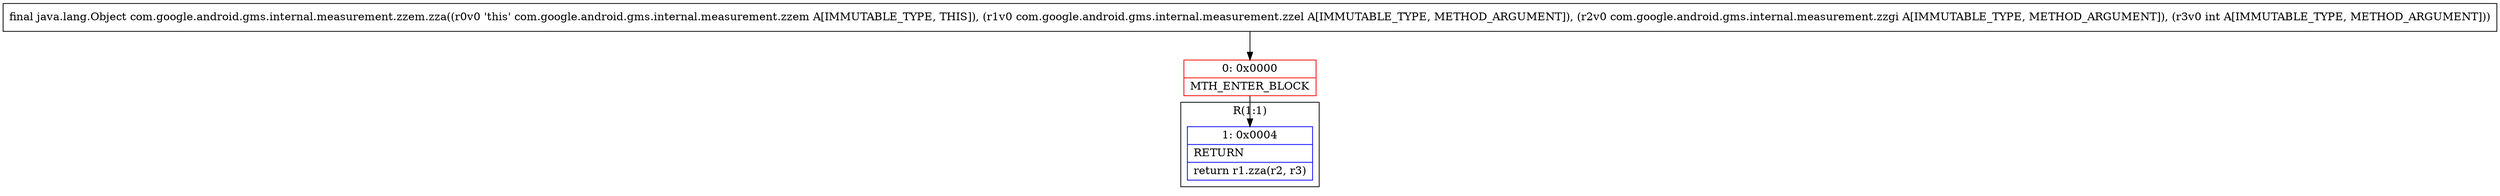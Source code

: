 digraph "CFG forcom.google.android.gms.internal.measurement.zzem.zza(Lcom\/google\/android\/gms\/internal\/measurement\/zzel;Lcom\/google\/android\/gms\/internal\/measurement\/zzgi;I)Ljava\/lang\/Object;" {
subgraph cluster_Region_2038740323 {
label = "R(1:1)";
node [shape=record,color=blue];
Node_1 [shape=record,label="{1\:\ 0x0004|RETURN\l|return r1.zza(r2, r3)\l}"];
}
Node_0 [shape=record,color=red,label="{0\:\ 0x0000|MTH_ENTER_BLOCK\l}"];
MethodNode[shape=record,label="{final java.lang.Object com.google.android.gms.internal.measurement.zzem.zza((r0v0 'this' com.google.android.gms.internal.measurement.zzem A[IMMUTABLE_TYPE, THIS]), (r1v0 com.google.android.gms.internal.measurement.zzel A[IMMUTABLE_TYPE, METHOD_ARGUMENT]), (r2v0 com.google.android.gms.internal.measurement.zzgi A[IMMUTABLE_TYPE, METHOD_ARGUMENT]), (r3v0 int A[IMMUTABLE_TYPE, METHOD_ARGUMENT])) }"];
MethodNode -> Node_0;
Node_0 -> Node_1;
}

